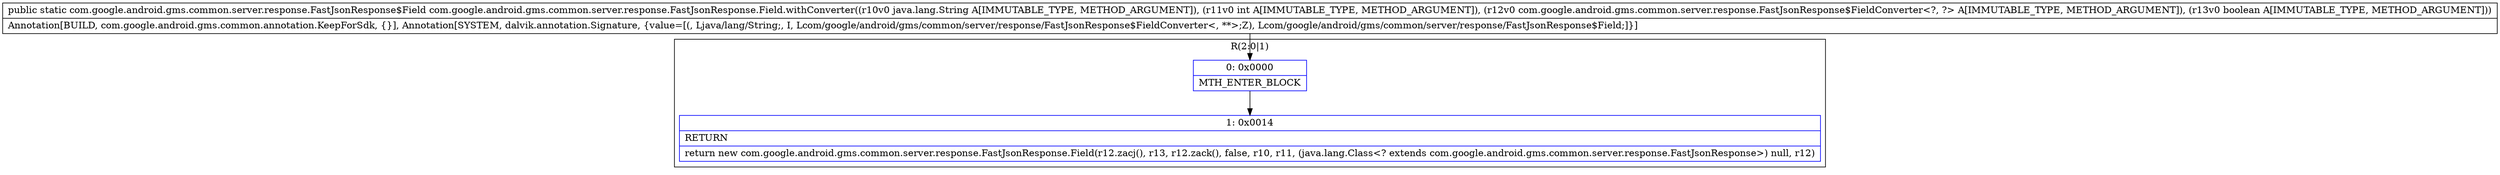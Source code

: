 digraph "CFG forcom.google.android.gms.common.server.response.FastJsonResponse.Field.withConverter(Ljava\/lang\/String;ILcom\/google\/android\/gms\/common\/server\/response\/FastJsonResponse$FieldConverter;Z)Lcom\/google\/android\/gms\/common\/server\/response\/FastJsonResponse$Field;" {
subgraph cluster_Region_1563356662 {
label = "R(2:0|1)";
node [shape=record,color=blue];
Node_0 [shape=record,label="{0\:\ 0x0000|MTH_ENTER_BLOCK\l}"];
Node_1 [shape=record,label="{1\:\ 0x0014|RETURN\l|return new com.google.android.gms.common.server.response.FastJsonResponse.Field(r12.zacj(), r13, r12.zack(), false, r10, r11, (java.lang.Class\<? extends com.google.android.gms.common.server.response.FastJsonResponse\>) null, r12)\l}"];
}
MethodNode[shape=record,label="{public static com.google.android.gms.common.server.response.FastJsonResponse$Field com.google.android.gms.common.server.response.FastJsonResponse.Field.withConverter((r10v0 java.lang.String A[IMMUTABLE_TYPE, METHOD_ARGUMENT]), (r11v0 int A[IMMUTABLE_TYPE, METHOD_ARGUMENT]), (r12v0 com.google.android.gms.common.server.response.FastJsonResponse$FieldConverter\<?, ?\> A[IMMUTABLE_TYPE, METHOD_ARGUMENT]), (r13v0 boolean A[IMMUTABLE_TYPE, METHOD_ARGUMENT]))  | Annotation[BUILD, com.google.android.gms.common.annotation.KeepForSdk, \{\}], Annotation[SYSTEM, dalvik.annotation.Signature, \{value=[(, Ljava\/lang\/String;, I, Lcom\/google\/android\/gms\/common\/server\/response\/FastJsonResponse$FieldConverter\<, **\>;Z), Lcom\/google\/android\/gms\/common\/server\/response\/FastJsonResponse$Field;]\}]\l}"];
MethodNode -> Node_0;
Node_0 -> Node_1;
}

